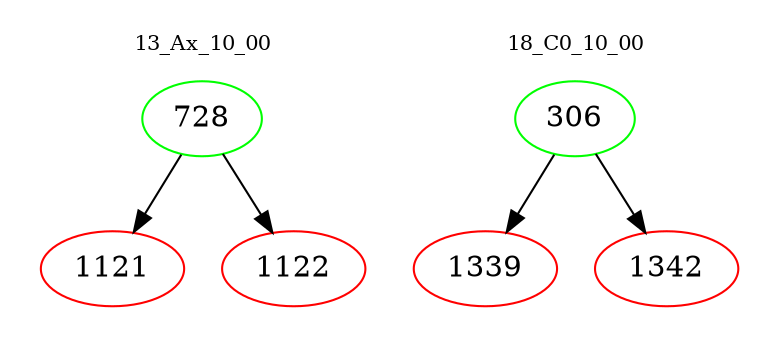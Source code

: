 digraph{
subgraph cluster_0 {
color = white
label = "13_Ax_10_00";
fontsize=10;
T0_728 [label="728", color="green"]
T0_728 -> T0_1121 [color="black"]
T0_1121 [label="1121", color="red"]
T0_728 -> T0_1122 [color="black"]
T0_1122 [label="1122", color="red"]
}
subgraph cluster_1 {
color = white
label = "18_C0_10_00";
fontsize=10;
T1_306 [label="306", color="green"]
T1_306 -> T1_1339 [color="black"]
T1_1339 [label="1339", color="red"]
T1_306 -> T1_1342 [color="black"]
T1_1342 [label="1342", color="red"]
}
}
